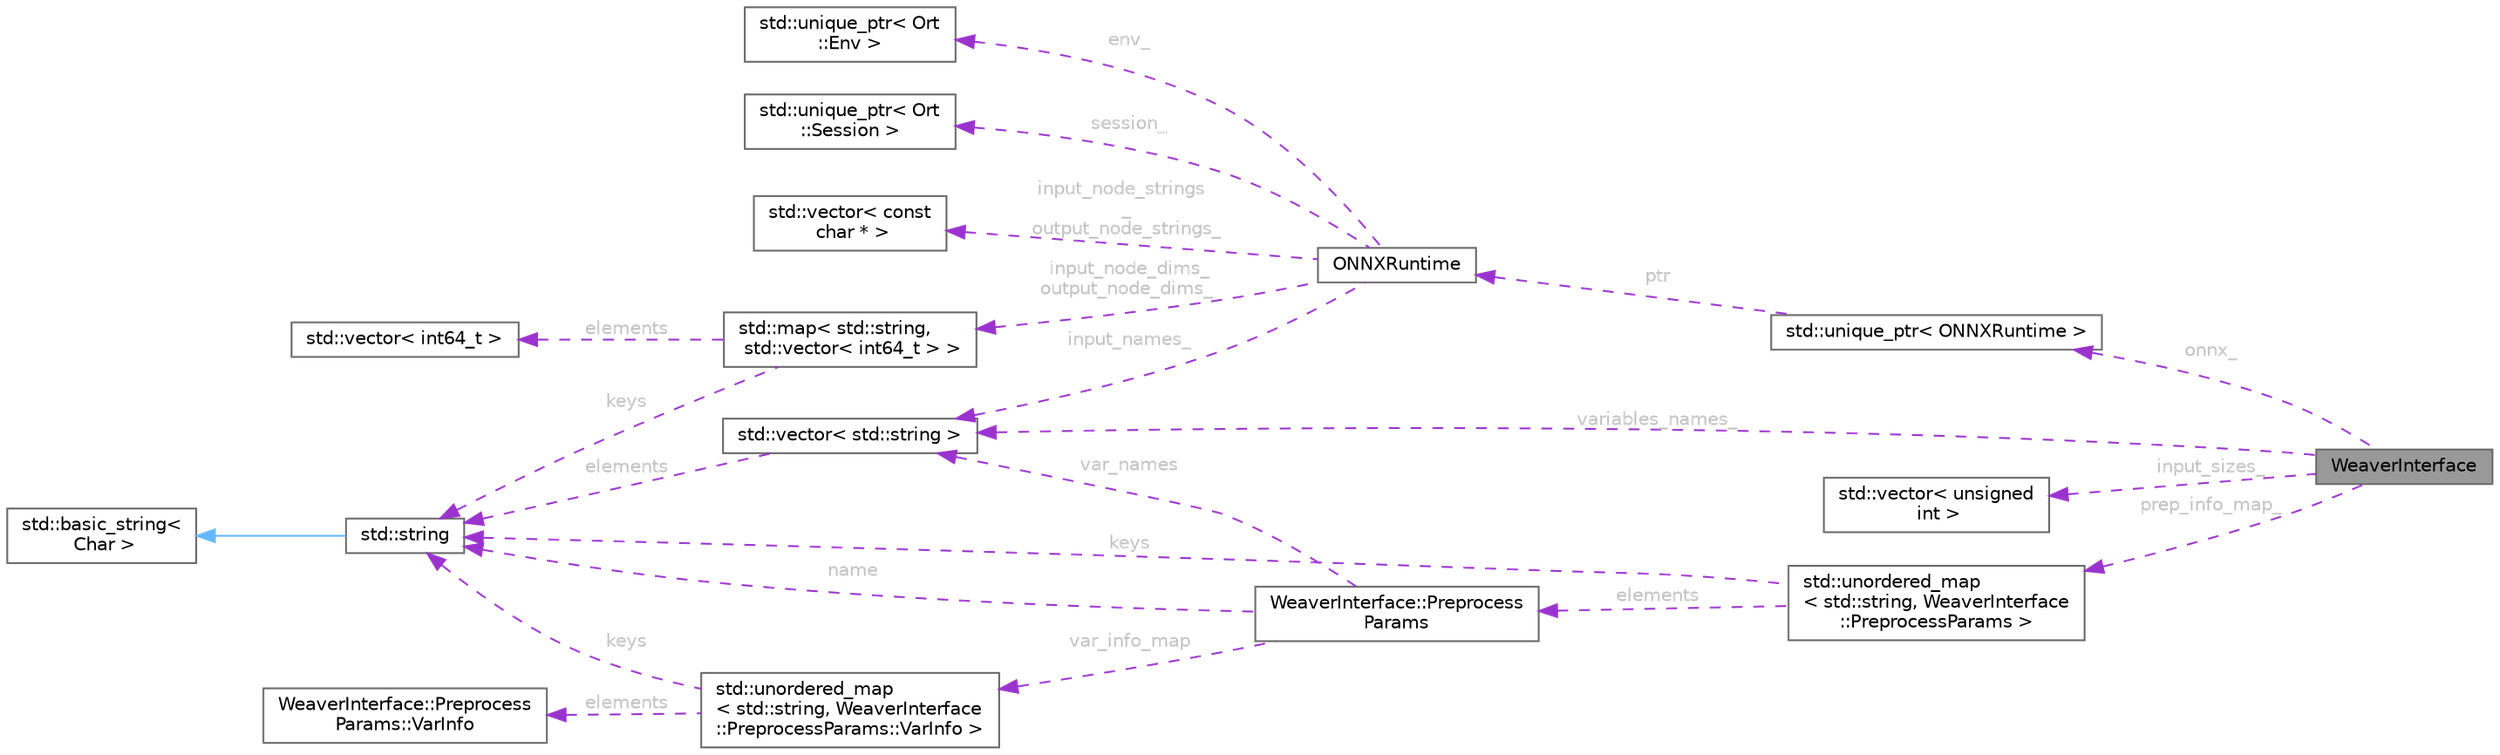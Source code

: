 digraph "WeaverInterface"
{
 // LATEX_PDF_SIZE
  bgcolor="transparent";
  edge [fontname=Helvetica,fontsize=10,labelfontname=Helvetica,labelfontsize=10];
  node [fontname=Helvetica,fontsize=10,shape=box,height=0.2,width=0.4];
  rankdir="LR";
  Node1 [id="Node000001",label="WeaverInterface",height=0.2,width=0.4,color="gray40", fillcolor="grey60", style="filled", fontcolor="black",tooltip=" "];
  Node2 -> Node1 [id="edge1_Node000001_Node000002",dir="back",color="darkorchid3",style="dashed",tooltip=" ",label=" onnx_",fontcolor="grey" ];
  Node2 [id="Node000002",label="std::unique_ptr\< ONNXRuntime \>",height=0.2,width=0.4,color="gray40", fillcolor="white", style="filled",tooltip=" "];
  Node3 -> Node2 [id="edge2_Node000002_Node000003",dir="back",color="darkorchid3",style="dashed",tooltip=" ",label=" ptr",fontcolor="grey" ];
  Node3 [id="Node000003",label="ONNXRuntime",height=0.2,width=0.4,color="gray40", fillcolor="white", style="filled",URL="$classONNXRuntime.html",tooltip=" "];
  Node4 -> Node3 [id="edge3_Node000003_Node000004",dir="back",color="darkorchid3",style="dashed",tooltip=" ",label=" env_",fontcolor="grey" ];
  Node4 [id="Node000004",label="std::unique_ptr\< Ort\l::Env \>",height=0.2,width=0.4,color="gray40", fillcolor="white", style="filled",tooltip=" "];
  Node5 -> Node3 [id="edge4_Node000003_Node000005",dir="back",color="darkorchid3",style="dashed",tooltip=" ",label=" session_",fontcolor="grey" ];
  Node5 [id="Node000005",label="std::unique_ptr\< Ort\l::Session \>",height=0.2,width=0.4,color="gray40", fillcolor="white", style="filled",tooltip=" "];
  Node6 -> Node3 [id="edge5_Node000003_Node000006",dir="back",color="darkorchid3",style="dashed",tooltip=" ",label=" input_node_strings\l_\noutput_node_strings_",fontcolor="grey" ];
  Node6 [id="Node000006",label="std::vector\< const\l char * \>",height=0.2,width=0.4,color="gray40", fillcolor="white", style="filled",tooltip=" "];
  Node7 -> Node3 [id="edge6_Node000003_Node000007",dir="back",color="darkorchid3",style="dashed",tooltip=" ",label=" input_names_",fontcolor="grey" ];
  Node7 [id="Node000007",label="std::vector\< std::string \>",height=0.2,width=0.4,color="gray40", fillcolor="white", style="filled",tooltip=" "];
  Node8 -> Node7 [id="edge7_Node000007_Node000008",dir="back",color="darkorchid3",style="dashed",tooltip=" ",label=" elements",fontcolor="grey" ];
  Node8 [id="Node000008",label="std::string",height=0.2,width=0.4,color="gray40", fillcolor="white", style="filled",tooltip=" "];
  Node9 -> Node8 [id="edge8_Node000008_Node000009",dir="back",color="steelblue1",style="solid",tooltip=" "];
  Node9 [id="Node000009",label="std::basic_string\<\l Char \>",height=0.2,width=0.4,color="gray40", fillcolor="white", style="filled",tooltip=" "];
  Node10 -> Node3 [id="edge9_Node000003_Node000010",dir="back",color="darkorchid3",style="dashed",tooltip=" ",label=" input_node_dims_\noutput_node_dims_",fontcolor="grey" ];
  Node10 [id="Node000010",label="std::map\< std::string,\l std::vector\< int64_t \> \>",height=0.2,width=0.4,color="gray40", fillcolor="white", style="filled",tooltip=" "];
  Node8 -> Node10 [id="edge10_Node000010_Node000008",dir="back",color="darkorchid3",style="dashed",tooltip=" ",label=" keys",fontcolor="grey" ];
  Node11 -> Node10 [id="edge11_Node000010_Node000011",dir="back",color="darkorchid3",style="dashed",tooltip=" ",label=" elements",fontcolor="grey" ];
  Node11 [id="Node000011",label="std::vector\< int64_t \>",height=0.2,width=0.4,color="gray40", fillcolor="white", style="filled",tooltip=" "];
  Node7 -> Node1 [id="edge12_Node000001_Node000007",dir="back",color="darkorchid3",style="dashed",tooltip=" ",label=" variables_names_",fontcolor="grey" ];
  Node12 -> Node1 [id="edge13_Node000001_Node000012",dir="back",color="darkorchid3",style="dashed",tooltip=" ",label=" input_sizes_",fontcolor="grey" ];
  Node12 [id="Node000012",label="std::vector\< unsigned\l int \>",height=0.2,width=0.4,color="gray40", fillcolor="white", style="filled",tooltip=" "];
  Node13 -> Node1 [id="edge14_Node000001_Node000013",dir="back",color="darkorchid3",style="dashed",tooltip=" ",label=" prep_info_map_",fontcolor="grey" ];
  Node13 [id="Node000013",label="std::unordered_map\l\< std::string, WeaverInterface\l::PreprocessParams \>",height=0.2,width=0.4,color="gray40", fillcolor="white", style="filled",tooltip=" "];
  Node8 -> Node13 [id="edge15_Node000013_Node000008",dir="back",color="darkorchid3",style="dashed",tooltip=" ",label=" keys",fontcolor="grey" ];
  Node14 -> Node13 [id="edge16_Node000013_Node000014",dir="back",color="darkorchid3",style="dashed",tooltip=" ",label=" elements",fontcolor="grey" ];
  Node14 [id="Node000014",label="WeaverInterface::Preprocess\lParams",height=0.2,width=0.4,color="gray40", fillcolor="white", style="filled",URL="$structWeaverInterface_1_1PreprocessParams.html",tooltip=" "];
  Node8 -> Node14 [id="edge17_Node000014_Node000008",dir="back",color="darkorchid3",style="dashed",tooltip=" ",label=" name",fontcolor="grey" ];
  Node7 -> Node14 [id="edge18_Node000014_Node000007",dir="back",color="darkorchid3",style="dashed",tooltip=" ",label=" var_names",fontcolor="grey" ];
  Node15 -> Node14 [id="edge19_Node000014_Node000015",dir="back",color="darkorchid3",style="dashed",tooltip=" ",label=" var_info_map",fontcolor="grey" ];
  Node15 [id="Node000015",label="std::unordered_map\l\< std::string, WeaverInterface\l::PreprocessParams::VarInfo \>",height=0.2,width=0.4,color="gray40", fillcolor="white", style="filled",tooltip=" "];
  Node8 -> Node15 [id="edge20_Node000015_Node000008",dir="back",color="darkorchid3",style="dashed",tooltip=" ",label=" keys",fontcolor="grey" ];
  Node16 -> Node15 [id="edge21_Node000015_Node000016",dir="back",color="darkorchid3",style="dashed",tooltip=" ",label=" elements",fontcolor="grey" ];
  Node16 [id="Node000016",label="WeaverInterface::Preprocess\lParams::VarInfo",height=0.2,width=0.4,color="gray40", fillcolor="white", style="filled",URL="$structWeaverInterface_1_1PreprocessParams_1_1VarInfo.html",tooltip=" "];
}
